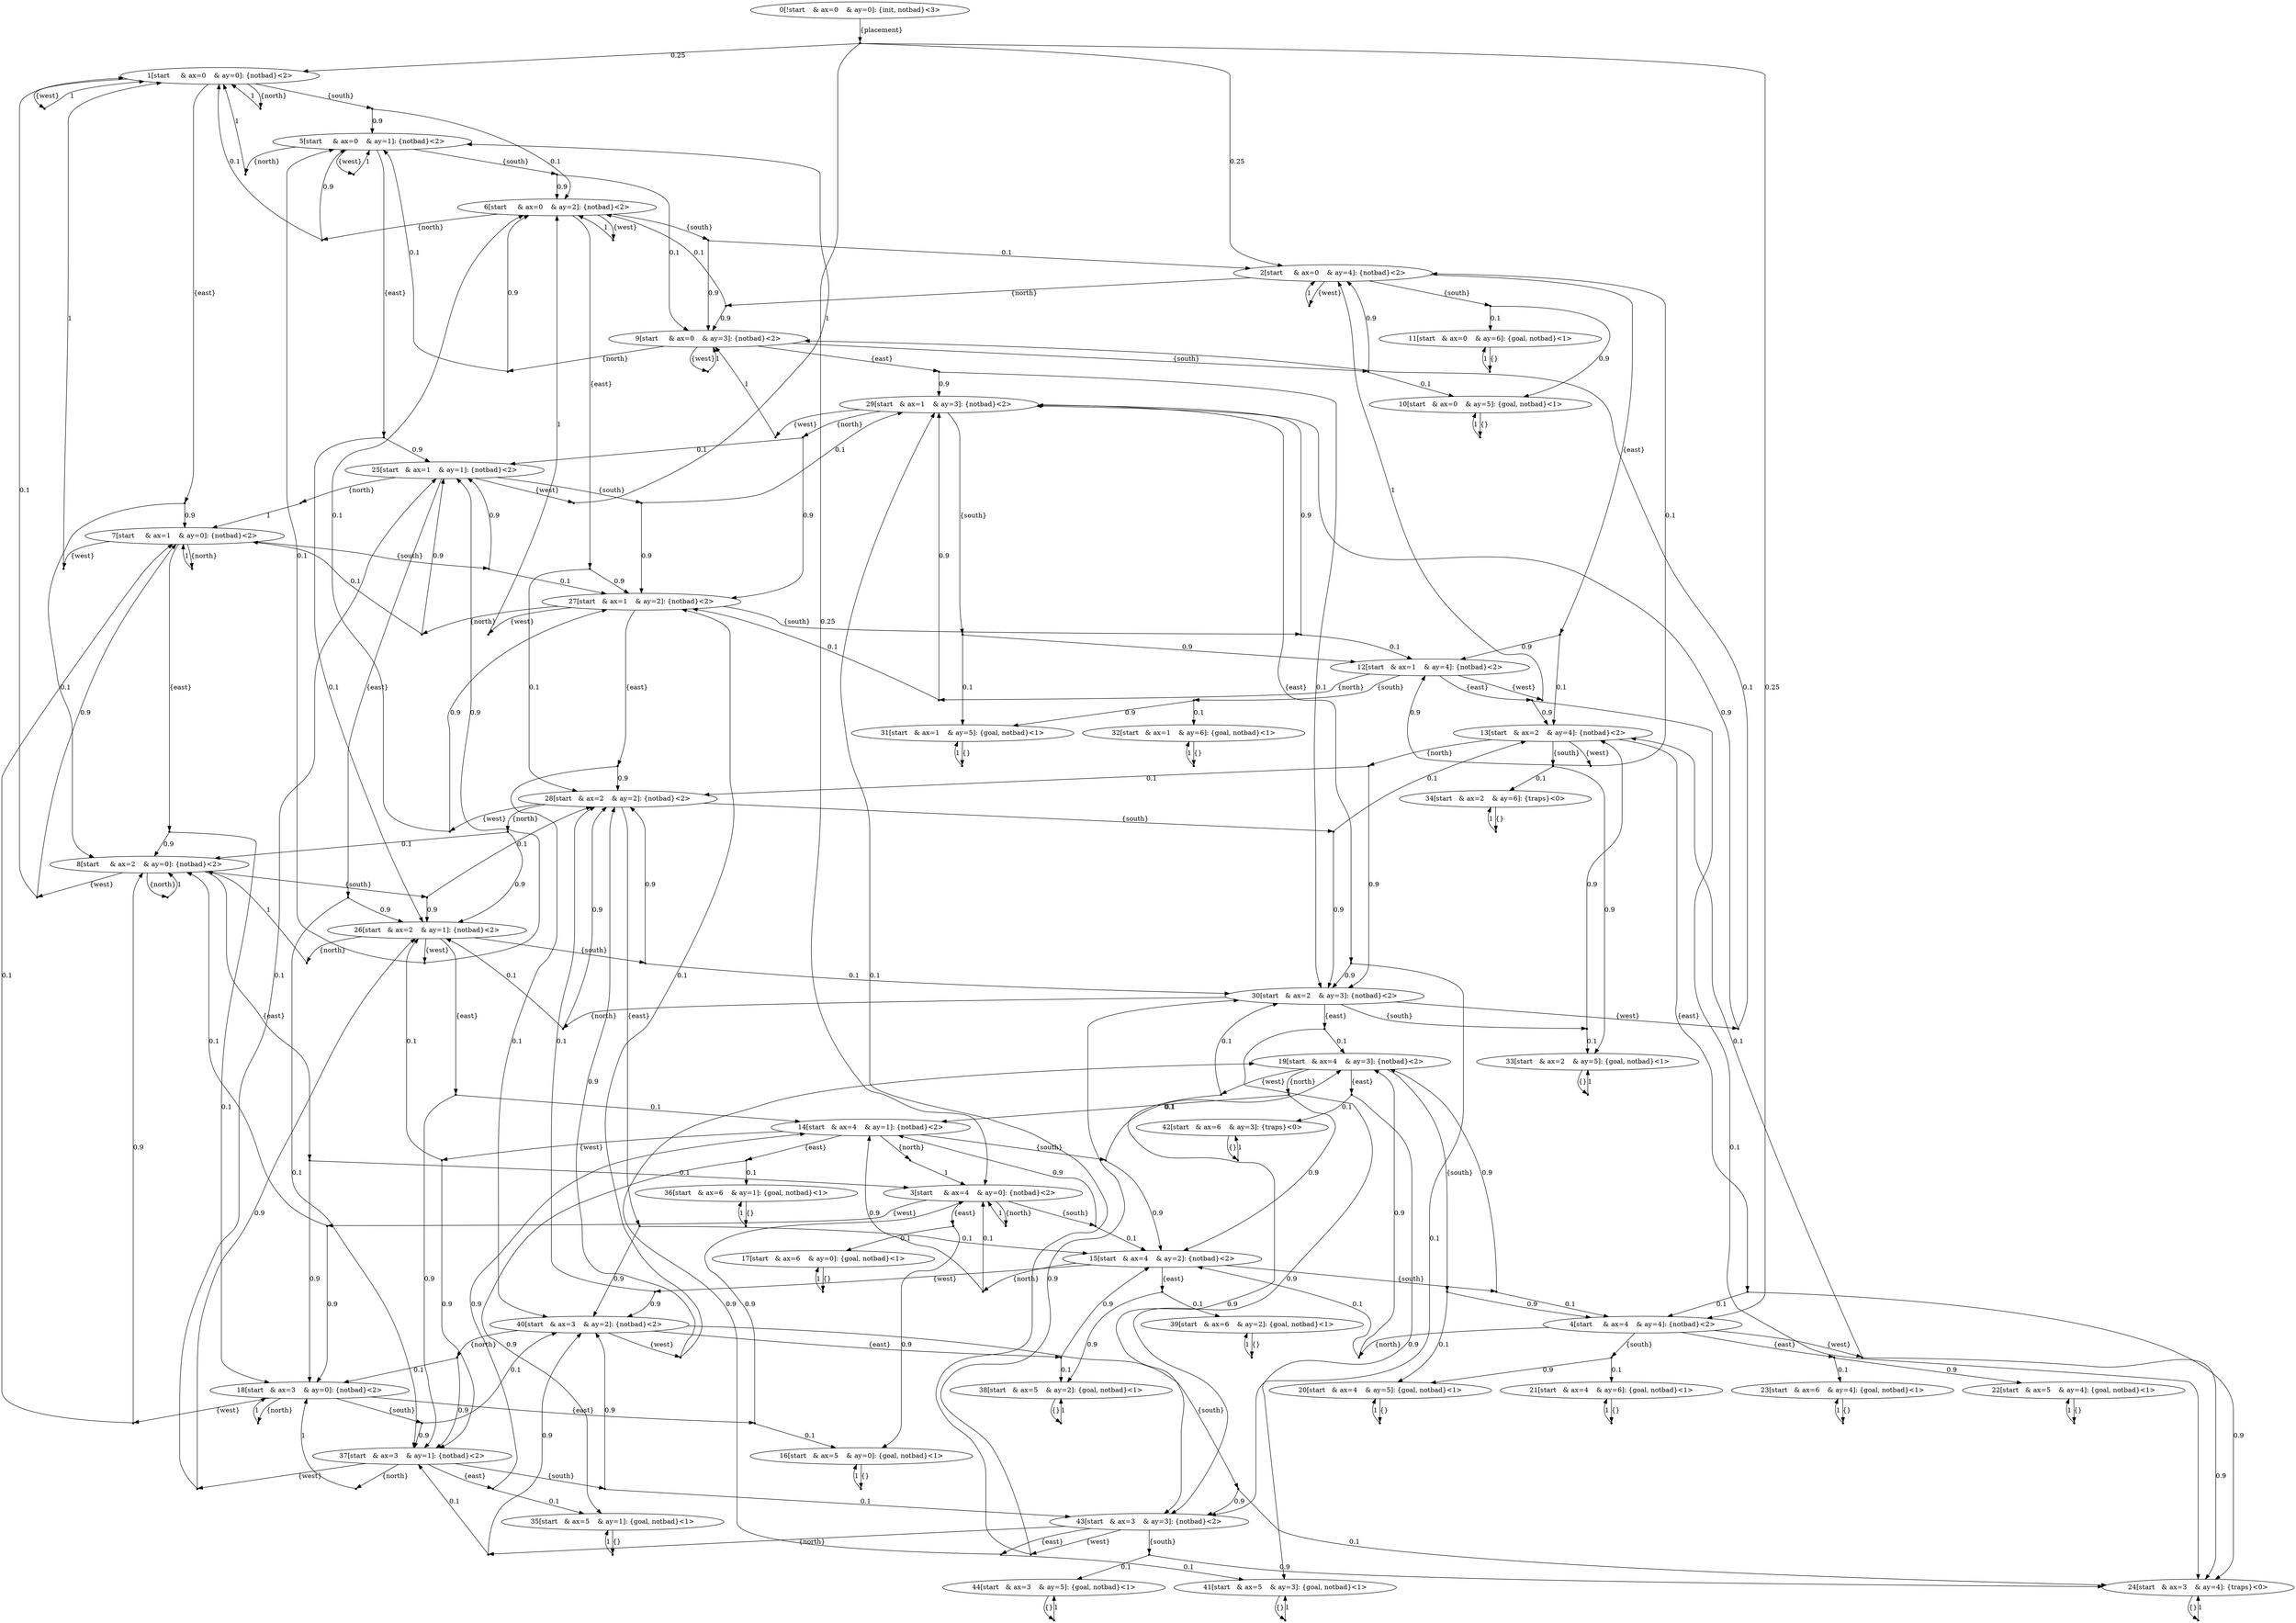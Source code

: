 digraph model {
	0 [ label = "0[!start	& ax=0	& ay=0]: {init, notbad}<3>" ];
	1 [ label = "1[start	& ax=0	& ay=0]: {notbad}<2>" ];
	2 [ label = "2[start	& ax=0	& ay=4]: {notbad}<2>" ];
	3 [ label = "3[start	& ax=4	& ay=0]: {notbad}<2>" ];
	4 [ label = "4[start	& ax=4	& ay=4]: {notbad}<2>" ];
	5 [ label = "5[start	& ax=0	& ay=1]: {notbad}<2>" ];
	6 [ label = "6[start	& ax=0	& ay=2]: {notbad}<2>" ];
	7 [ label = "7[start	& ax=1	& ay=0]: {notbad}<2>" ];
	8 [ label = "8[start	& ax=2	& ay=0]: {notbad}<2>" ];
	9 [ label = "9[start	& ax=0	& ay=3]: {notbad}<2>" ];
	10 [ label = "10[start	& ax=0	& ay=5]: {goal, notbad}<1>" ];
	11 [ label = "11[start	& ax=0	& ay=6]: {goal, notbad}<1>" ];
	12 [ label = "12[start	& ax=1	& ay=4]: {notbad}<2>" ];
	13 [ label = "13[start	& ax=2	& ay=4]: {notbad}<2>" ];
	14 [ label = "14[start	& ax=4	& ay=1]: {notbad}<2>" ];
	15 [ label = "15[start	& ax=4	& ay=2]: {notbad}<2>" ];
	16 [ label = "16[start	& ax=5	& ay=0]: {goal, notbad}<1>" ];
	17 [ label = "17[start	& ax=6	& ay=0]: {goal, notbad}<1>" ];
	18 [ label = "18[start	& ax=3	& ay=0]: {notbad}<2>" ];
	19 [ label = "19[start	& ax=4	& ay=3]: {notbad}<2>" ];
	20 [ label = "20[start	& ax=4	& ay=5]: {goal, notbad}<1>" ];
	21 [ label = "21[start	& ax=4	& ay=6]: {goal, notbad}<1>" ];
	22 [ label = "22[start	& ax=5	& ay=4]: {goal, notbad}<1>" ];
	23 [ label = "23[start	& ax=6	& ay=4]: {goal, notbad}<1>" ];
	24 [ label = "24[start	& ax=3	& ay=4]: {traps}<0>" ];
	25 [ label = "25[start	& ax=1	& ay=1]: {notbad}<2>" ];
	26 [ label = "26[start	& ax=2	& ay=1]: {notbad}<2>" ];
	27 [ label = "27[start	& ax=1	& ay=2]: {notbad}<2>" ];
	28 [ label = "28[start	& ax=2	& ay=2]: {notbad}<2>" ];
	29 [ label = "29[start	& ax=1	& ay=3]: {notbad}<2>" ];
	30 [ label = "30[start	& ax=2	& ay=3]: {notbad}<2>" ];
	31 [ label = "31[start	& ax=1	& ay=5]: {goal, notbad}<1>" ];
	32 [ label = "32[start	& ax=1	& ay=6]: {goal, notbad}<1>" ];
	33 [ label = "33[start	& ax=2	& ay=5]: {goal, notbad}<1>" ];
	34 [ label = "34[start	& ax=2	& ay=6]: {traps}<0>" ];
	35 [ label = "35[start	& ax=5	& ay=1]: {goal, notbad}<1>" ];
	36 [ label = "36[start	& ax=6	& ay=1]: {goal, notbad}<1>" ];
	37 [ label = "37[start	& ax=3	& ay=1]: {notbad}<2>" ];
	38 [ label = "38[start	& ax=5	& ay=2]: {goal, notbad}<1>" ];
	39 [ label = "39[start	& ax=6	& ay=2]: {goal, notbad}<1>" ];
	40 [ label = "40[start	& ax=3	& ay=2]: {notbad}<2>" ];
	41 [ label = "41[start	& ax=5	& ay=3]: {goal, notbad}<1>" ];
	42 [ label = "42[start	& ax=6	& ay=3]: {traps}<0>" ];
	43 [ label = "43[start	& ax=3	& ay=3]: {notbad}<2>" ];
	44 [ label = "44[start	& ax=3	& ay=5]: {goal, notbad}<1>" ];
	"0c0" [shape = "point"];
	0 -> "0c0" [ label = "{placement}"]
;
	"0c0" -> 1 [ label= "0.25" ];
	"0c0" -> 2 [ label= "0.25" ];
	"0c0" -> 3 [ label= "0.25" ];
	"0c0" -> 4 [ label= "0.25" ];
	"1c0" [shape = "point"];
	1 -> "1c0" [ label = "{north}"]
;
	"1c0" -> 1 [ label= "1" ];
	"1c1" [shape = "point"];
	1 -> "1c1" [ label = "{south}"]
;
	"1c1" -> 5 [ label= "0.9" ];
	"1c1" -> 6 [ label= "0.1" ];
	"1c2" [shape = "point"];
	1 -> "1c2" [ label = "{east}"]
;
	"1c2" -> 7 [ label= "0.9" ];
	"1c2" -> 8 [ label= "0.1" ];
	"1c3" [shape = "point"];
	1 -> "1c3" [ label = "{west}"]
;
	"1c3" -> 1 [ label= "1" ];
	"2c0" [shape = "point"];
	2 -> "2c0" [ label = "{north}"]
;
	"2c0" -> 6 [ label= "0.1" ];
	"2c0" -> 9 [ label= "0.9" ];
	"2c1" [shape = "point"];
	2 -> "2c1" [ label = "{south}"]
;
	"2c1" -> 10 [ label= "0.9" ];
	"2c1" -> 11 [ label= "0.1" ];
	"2c2" [shape = "point"];
	2 -> "2c2" [ label = "{east}"]
;
	"2c2" -> 12 [ label= "0.9" ];
	"2c2" -> 13 [ label= "0.1" ];
	"2c3" [shape = "point"];
	2 -> "2c3" [ label = "{west}"]
;
	"2c3" -> 2 [ label= "1" ];
	"3c0" [shape = "point"];
	3 -> "3c0" [ label = "{north}"]
;
	"3c0" -> 3 [ label= "1" ];
	"3c1" [shape = "point"];
	3 -> "3c1" [ label = "{south}"]
;
	"3c1" -> 14 [ label= "0.9" ];
	"3c1" -> 15 [ label= "0.1" ];
	"3c2" [shape = "point"];
	3 -> "3c2" [ label = "{east}"]
;
	"3c2" -> 16 [ label= "0.9" ];
	"3c2" -> 17 [ label= "0.1" ];
	"3c3" [shape = "point"];
	3 -> "3c3" [ label = "{west}"]
;
	"3c3" -> 8 [ label= "0.1" ];
	"3c3" -> 18 [ label= "0.9" ];
	"4c0" [shape = "point"];
	4 -> "4c0" [ label = "{north}"]
;
	"4c0" -> 15 [ label= "0.1" ];
	"4c0" -> 19 [ label= "0.9" ];
	"4c1" [shape = "point"];
	4 -> "4c1" [ label = "{south}"]
;
	"4c1" -> 20 [ label= "0.9" ];
	"4c1" -> 21 [ label= "0.1" ];
	"4c2" [shape = "point"];
	4 -> "4c2" [ label = "{east}"]
;
	"4c2" -> 22 [ label= "0.9" ];
	"4c2" -> 23 [ label= "0.1" ];
	"4c3" [shape = "point"];
	4 -> "4c3" [ label = "{west}"]
;
	"4c3" -> 13 [ label= "0.1" ];
	"4c3" -> 24 [ label= "0.9" ];
	"5c0" [shape = "point"];
	5 -> "5c0" [ label = "{north}"]
;
	"5c0" -> 1 [ label= "1" ];
	"5c1" [shape = "point"];
	5 -> "5c1" [ label = "{south}"]
;
	"5c1" -> 6 [ label= "0.9" ];
	"5c1" -> 9 [ label= "0.1" ];
	"5c2" [shape = "point"];
	5 -> "5c2" [ label = "{east}"]
;
	"5c2" -> 25 [ label= "0.9" ];
	"5c2" -> 26 [ label= "0.1" ];
	"5c3" [shape = "point"];
	5 -> "5c3" [ label = "{west}"]
;
	"5c3" -> 5 [ label= "1" ];
	"6c0" [shape = "point"];
	6 -> "6c0" [ label = "{north}"]
;
	"6c0" -> 1 [ label= "0.1" ];
	"6c0" -> 5 [ label= "0.9" ];
	"6c1" [shape = "point"];
	6 -> "6c1" [ label = "{south}"]
;
	"6c1" -> 2 [ label= "0.1" ];
	"6c1" -> 9 [ label= "0.9" ];
	"6c2" [shape = "point"];
	6 -> "6c2" [ label = "{east}"]
;
	"6c2" -> 27 [ label= "0.9" ];
	"6c2" -> 28 [ label= "0.1" ];
	"6c3" [shape = "point"];
	6 -> "6c3" [ label = "{west}"]
;
	"6c3" -> 6 [ label= "1" ];
	"7c0" [shape = "point"];
	7 -> "7c0" [ label = "{north}"]
;
	"7c0" -> 7 [ label= "1" ];
	"7c1" [shape = "point"];
	7 -> "7c1" [ label = "{south}"]
;
	"7c1" -> 25 [ label= "0.9" ];
	"7c1" -> 27 [ label= "0.1" ];
	"7c2" [shape = "point"];
	7 -> "7c2" [ label = "{east}"]
;
	"7c2" -> 8 [ label= "0.9" ];
	"7c2" -> 18 [ label= "0.1" ];
	"7c3" [shape = "point"];
	7 -> "7c3" [ label = "{west}"]
;
	"7c3" -> 1 [ label= "1" ];
	"8c0" [shape = "point"];
	8 -> "8c0" [ label = "{north}"]
;
	"8c0" -> 8 [ label= "1" ];
	"8c1" [shape = "point"];
	8 -> "8c1" [ label = "{south}"]
;
	"8c1" -> 26 [ label= "0.9" ];
	"8c1" -> 28 [ label= "0.1" ];
	"8c2" [shape = "point"];
	8 -> "8c2" [ label = "{east}"]
;
	"8c2" -> 3 [ label= "0.1" ];
	"8c2" -> 18 [ label= "0.9" ];
	"8c3" [shape = "point"];
	8 -> "8c3" [ label = "{west}"]
;
	"8c3" -> 1 [ label= "0.1" ];
	"8c3" -> 7 [ label= "0.9" ];
	"9c0" [shape = "point"];
	9 -> "9c0" [ label = "{north}"]
;
	"9c0" -> 5 [ label= "0.1" ];
	"9c0" -> 6 [ label= "0.9" ];
	"9c1" [shape = "point"];
	9 -> "9c1" [ label = "{south}"]
;
	"9c1" -> 2 [ label= "0.9" ];
	"9c1" -> 10 [ label= "0.1" ];
	"9c2" [shape = "point"];
	9 -> "9c2" [ label = "{east}"]
;
	"9c2" -> 29 [ label= "0.9" ];
	"9c2" -> 30 [ label= "0.1" ];
	"9c3" [shape = "point"];
	9 -> "9c3" [ label = "{west}"]
;
	"9c3" -> 9 [ label= "1" ];
	"10c0" [shape = "point"];
	10 -> "10c0" [ label = "{}"]
;
	"10c0" -> 10 [ label= "1" ];
	"11c0" [shape = "point"];
	11 -> "11c0" [ label = "{}"]
;
	"11c0" -> 11 [ label= "1" ];
	"12c0" [shape = "point"];
	12 -> "12c0" [ label = "{north}"]
;
	"12c0" -> 27 [ label= "0.1" ];
	"12c0" -> 29 [ label= "0.9" ];
	"12c1" [shape = "point"];
	12 -> "12c1" [ label = "{south}"]
;
	"12c1" -> 31 [ label= "0.9" ];
	"12c1" -> 32 [ label= "0.1" ];
	"12c2" [shape = "point"];
	12 -> "12c2" [ label = "{east}"]
;
	"12c2" -> 13 [ label= "0.9" ];
	"12c2" -> 24 [ label= "0.1" ];
	"12c3" [shape = "point"];
	12 -> "12c3" [ label = "{west}"]
;
	"12c3" -> 2 [ label= "1" ];
	"13c0" [shape = "point"];
	13 -> "13c0" [ label = "{north}"]
;
	"13c0" -> 28 [ label= "0.1" ];
	"13c0" -> 30 [ label= "0.9" ];
	"13c1" [shape = "point"];
	13 -> "13c1" [ label = "{south}"]
;
	"13c1" -> 33 [ label= "0.9" ];
	"13c1" -> 34 [ label= "0.1" ];
	"13c2" [shape = "point"];
	13 -> "13c2" [ label = "{east}"]
;
	"13c2" -> 4 [ label= "0.1" ];
	"13c2" -> 24 [ label= "0.9" ];
	"13c3" [shape = "point"];
	13 -> "13c3" [ label = "{west}"]
;
	"13c3" -> 2 [ label= "0.1" ];
	"13c3" -> 12 [ label= "0.9" ];
	"14c0" [shape = "point"];
	14 -> "14c0" [ label = "{north}"]
;
	"14c0" -> 3 [ label= "1" ];
	"14c1" [shape = "point"];
	14 -> "14c1" [ label = "{south}"]
;
	"14c1" -> 15 [ label= "0.9" ];
	"14c1" -> 19 [ label= "0.1" ];
	"14c2" [shape = "point"];
	14 -> "14c2" [ label = "{east}"]
;
	"14c2" -> 35 [ label= "0.9" ];
	"14c2" -> 36 [ label= "0.1" ];
	"14c3" [shape = "point"];
	14 -> "14c3" [ label = "{west}"]
;
	"14c3" -> 26 [ label= "0.1" ];
	"14c3" -> 37 [ label= "0.9" ];
	"15c0" [shape = "point"];
	15 -> "15c0" [ label = "{north}"]
;
	"15c0" -> 3 [ label= "0.1" ];
	"15c0" -> 14 [ label= "0.9" ];
	"15c1" [shape = "point"];
	15 -> "15c1" [ label = "{south}"]
;
	"15c1" -> 4 [ label= "0.1" ];
	"15c1" -> 19 [ label= "0.9" ];
	"15c2" [shape = "point"];
	15 -> "15c2" [ label = "{east}"]
;
	"15c2" -> 38 [ label= "0.9" ];
	"15c2" -> 39 [ label= "0.1" ];
	"15c3" [shape = "point"];
	15 -> "15c3" [ label = "{west}"]
;
	"15c3" -> 28 [ label= "0.1" ];
	"15c3" -> 40 [ label= "0.9" ];
	"16c0" [shape = "point"];
	16 -> "16c0" [ label = "{}"]
;
	"16c0" -> 16 [ label= "1" ];
	"17c0" [shape = "point"];
	17 -> "17c0" [ label = "{}"]
;
	"17c0" -> 17 [ label= "1" ];
	"18c0" [shape = "point"];
	18 -> "18c0" [ label = "{north}"]
;
	"18c0" -> 18 [ label= "1" ];
	"18c1" [shape = "point"];
	18 -> "18c1" [ label = "{south}"]
;
	"18c1" -> 37 [ label= "0.9" ];
	"18c1" -> 40 [ label= "0.1" ];
	"18c2" [shape = "point"];
	18 -> "18c2" [ label = "{east}"]
;
	"18c2" -> 3 [ label= "0.9" ];
	"18c2" -> 16 [ label= "0.1" ];
	"18c3" [shape = "point"];
	18 -> "18c3" [ label = "{west}"]
;
	"18c3" -> 7 [ label= "0.1" ];
	"18c3" -> 8 [ label= "0.9" ];
	"19c0" [shape = "point"];
	19 -> "19c0" [ label = "{north}"]
;
	"19c0" -> 14 [ label= "0.1" ];
	"19c0" -> 15 [ label= "0.9" ];
	"19c1" [shape = "point"];
	19 -> "19c1" [ label = "{south}"]
;
	"19c1" -> 4 [ label= "0.9" ];
	"19c1" -> 20 [ label= "0.1" ];
	"19c2" [shape = "point"];
	19 -> "19c2" [ label = "{east}"]
;
	"19c2" -> 41 [ label= "0.9" ];
	"19c2" -> 42 [ label= "0.1" ];
	"19c3" [shape = "point"];
	19 -> "19c3" [ label = "{west}"]
;
	"19c3" -> 30 [ label= "0.1" ];
	"19c3" -> 43 [ label= "0.9" ];
	"20c0" [shape = "point"];
	20 -> "20c0" [ label = "{}"]
;
	"20c0" -> 20 [ label= "1" ];
	"21c0" [shape = "point"];
	21 -> "21c0" [ label = "{}"]
;
	"21c0" -> 21 [ label= "1" ];
	"22c0" [shape = "point"];
	22 -> "22c0" [ label = "{}"]
;
	"22c0" -> 22 [ label= "1" ];
	"23c0" [shape = "point"];
	23 -> "23c0" [ label = "{}"]
;
	"23c0" -> 23 [ label= "1" ];
	"24c0" [shape = "point"];
	24 -> "24c0" [ label = "{}"]
;
	"24c0" -> 24 [ label= "1" ];
	"25c0" [shape = "point"];
	25 -> "25c0" [ label = "{north}"]
;
	"25c0" -> 7 [ label= "1" ];
	"25c1" [shape = "point"];
	25 -> "25c1" [ label = "{south}"]
;
	"25c1" -> 27 [ label= "0.9" ];
	"25c1" -> 29 [ label= "0.1" ];
	"25c2" [shape = "point"];
	25 -> "25c2" [ label = "{east}"]
;
	"25c2" -> 26 [ label= "0.9" ];
	"25c2" -> 37 [ label= "0.1" ];
	"25c3" [shape = "point"];
	25 -> "25c3" [ label = "{west}"]
;
	"25c3" -> 5 [ label= "1" ];
	"26c0" [shape = "point"];
	26 -> "26c0" [ label = "{north}"]
;
	"26c0" -> 8 [ label= "1" ];
	"26c1" [shape = "point"];
	26 -> "26c1" [ label = "{south}"]
;
	"26c1" -> 28 [ label= "0.9" ];
	"26c1" -> 30 [ label= "0.1" ];
	"26c2" [shape = "point"];
	26 -> "26c2" [ label = "{east}"]
;
	"26c2" -> 14 [ label= "0.1" ];
	"26c2" -> 37 [ label= "0.9" ];
	"26c3" [shape = "point"];
	26 -> "26c3" [ label = "{west}"]
;
	"26c3" -> 5 [ label= "0.1" ];
	"26c3" -> 25 [ label= "0.9" ];
	"27c0" [shape = "point"];
	27 -> "27c0" [ label = "{north}"]
;
	"27c0" -> 7 [ label= "0.1" ];
	"27c0" -> 25 [ label= "0.9" ];
	"27c1" [shape = "point"];
	27 -> "27c1" [ label = "{south}"]
;
	"27c1" -> 12 [ label= "0.1" ];
	"27c1" -> 29 [ label= "0.9" ];
	"27c2" [shape = "point"];
	27 -> "27c2" [ label = "{east}"]
;
	"27c2" -> 28 [ label= "0.9" ];
	"27c2" -> 40 [ label= "0.1" ];
	"27c3" [shape = "point"];
	27 -> "27c3" [ label = "{west}"]
;
	"27c3" -> 6 [ label= "1" ];
	"28c0" [shape = "point"];
	28 -> "28c0" [ label = "{north}"]
;
	"28c0" -> 8 [ label= "0.1" ];
	"28c0" -> 26 [ label= "0.9" ];
	"28c1" [shape = "point"];
	28 -> "28c1" [ label = "{south}"]
;
	"28c1" -> 13 [ label= "0.1" ];
	"28c1" -> 30 [ label= "0.9" ];
	"28c2" [shape = "point"];
	28 -> "28c2" [ label = "{east}"]
;
	"28c2" -> 15 [ label= "0.1" ];
	"28c2" -> 40 [ label= "0.9" ];
	"28c3" [shape = "point"];
	28 -> "28c3" [ label = "{west}"]
;
	"28c3" -> 6 [ label= "0.1" ];
	"28c3" -> 27 [ label= "0.9" ];
	"29c0" [shape = "point"];
	29 -> "29c0" [ label = "{north}"]
;
	"29c0" -> 25 [ label= "0.1" ];
	"29c0" -> 27 [ label= "0.9" ];
	"29c1" [shape = "point"];
	29 -> "29c1" [ label = "{south}"]
;
	"29c1" -> 12 [ label= "0.9" ];
	"29c1" -> 31 [ label= "0.1" ];
	"29c2" [shape = "point"];
	29 -> "29c2" [ label = "{east}"]
;
	"29c2" -> 30 [ label= "0.9" ];
	"29c2" -> 43 [ label= "0.1" ];
	"29c3" [shape = "point"];
	29 -> "29c3" [ label = "{west}"]
;
	"29c3" -> 9 [ label= "1" ];
	"30c0" [shape = "point"];
	30 -> "30c0" [ label = "{north}"]
;
	"30c0" -> 26 [ label= "0.1" ];
	"30c0" -> 28 [ label= "0.9" ];
	"30c1" [shape = "point"];
	30 -> "30c1" [ label = "{south}"]
;
	"30c1" -> 13 [ label= "0.9" ];
	"30c1" -> 33 [ label= "0.1" ];
	"30c2" [shape = "point"];
	30 -> "30c2" [ label = "{east}"]
;
	"30c2" -> 19 [ label= "0.1" ];
	"30c2" -> 43 [ label= "0.9" ];
	"30c3" [shape = "point"];
	30 -> "30c3" [ label = "{west}"]
;
	"30c3" -> 9 [ label= "0.1" ];
	"30c3" -> 29 [ label= "0.9" ];
	"31c0" [shape = "point"];
	31 -> "31c0" [ label = "{}"]
;
	"31c0" -> 31 [ label= "1" ];
	"32c0" [shape = "point"];
	32 -> "32c0" [ label = "{}"]
;
	"32c0" -> 32 [ label= "1" ];
	"33c0" [shape = "point"];
	33 -> "33c0" [ label = "{}"]
;
	"33c0" -> 33 [ label= "1" ];
	"34c0" [shape = "point"];
	34 -> "34c0" [ label = "{}"]
;
	"34c0" -> 34 [ label= "1" ];
	"35c0" [shape = "point"];
	35 -> "35c0" [ label = "{}"]
;
	"35c0" -> 35 [ label= "1" ];
	"36c0" [shape = "point"];
	36 -> "36c0" [ label = "{}"]
;
	"36c0" -> 36 [ label= "1" ];
	"37c0" [shape = "point"];
	37 -> "37c0" [ label = "{north}"]
;
	"37c0" -> 18 [ label= "1" ];
	"37c1" [shape = "point"];
	37 -> "37c1" [ label = "{south}"]
;
	"37c1" -> 40 [ label= "0.9" ];
	"37c1" -> 43 [ label= "0.1" ];
	"37c2" [shape = "point"];
	37 -> "37c2" [ label = "{east}"]
;
	"37c2" -> 14 [ label= "0.9" ];
	"37c2" -> 35 [ label= "0.1" ];
	"37c3" [shape = "point"];
	37 -> "37c3" [ label = "{west}"]
;
	"37c3" -> 25 [ label= "0.1" ];
	"37c3" -> 26 [ label= "0.9" ];
	"38c0" [shape = "point"];
	38 -> "38c0" [ label = "{}"]
;
	"38c0" -> 38 [ label= "1" ];
	"39c0" [shape = "point"];
	39 -> "39c0" [ label = "{}"]
;
	"39c0" -> 39 [ label= "1" ];
	"40c0" [shape = "point"];
	40 -> "40c0" [ label = "{north}"]
;
	"40c0" -> 18 [ label= "0.1" ];
	"40c0" -> 37 [ label= "0.9" ];
	"40c1" [shape = "point"];
	40 -> "40c1" [ label = "{south}"]
;
	"40c1" -> 24 [ label= "0.1" ];
	"40c1" -> 43 [ label= "0.9" ];
	"40c2" [shape = "point"];
	40 -> "40c2" [ label = "{east}"]
;
	"40c2" -> 15 [ label= "0.9" ];
	"40c2" -> 38 [ label= "0.1" ];
	"40c3" [shape = "point"];
	40 -> "40c3" [ label = "{west}"]
;
	"40c3" -> 27 [ label= "0.1" ];
	"40c3" -> 28 [ label= "0.9" ];
	"41c0" [shape = "point"];
	41 -> "41c0" [ label = "{}"]
;
	"41c0" -> 41 [ label= "1" ];
	"42c0" [shape = "point"];
	42 -> "42c0" [ label = "{}"]
;
	"42c0" -> 42 [ label= "1" ];
	"43c0" [shape = "point"];
	43 -> "43c0" [ label = "{north}"]
;
	"43c0" -> 37 [ label= "0.1" ];
	"43c0" -> 40 [ label= "0.9" ];
	"43c1" [shape = "point"];
	43 -> "43c1" [ label = "{south}"]
;
	"43c1" -> 24 [ label= "0.9" ];
	"43c1" -> 44 [ label= "0.1" ];
	"43c2" [shape = "point"];
	43 -> "43c2" [ label = "{east}"]
;
	"43c2" -> 19 [ label= "0.9" ];
	"43c2" -> 41 [ label= "0.1" ];
	"43c3" [shape = "point"];
	43 -> "43c3" [ label = "{west}"]
;
	"43c3" -> 29 [ label= "0.1" ];
	"43c3" -> 30 [ label= "0.9" ];
	"44c0" [shape = "point"];
	44 -> "44c0" [ label = "{}"]
;
	"44c0" -> 44 [ label= "1" ];
}
